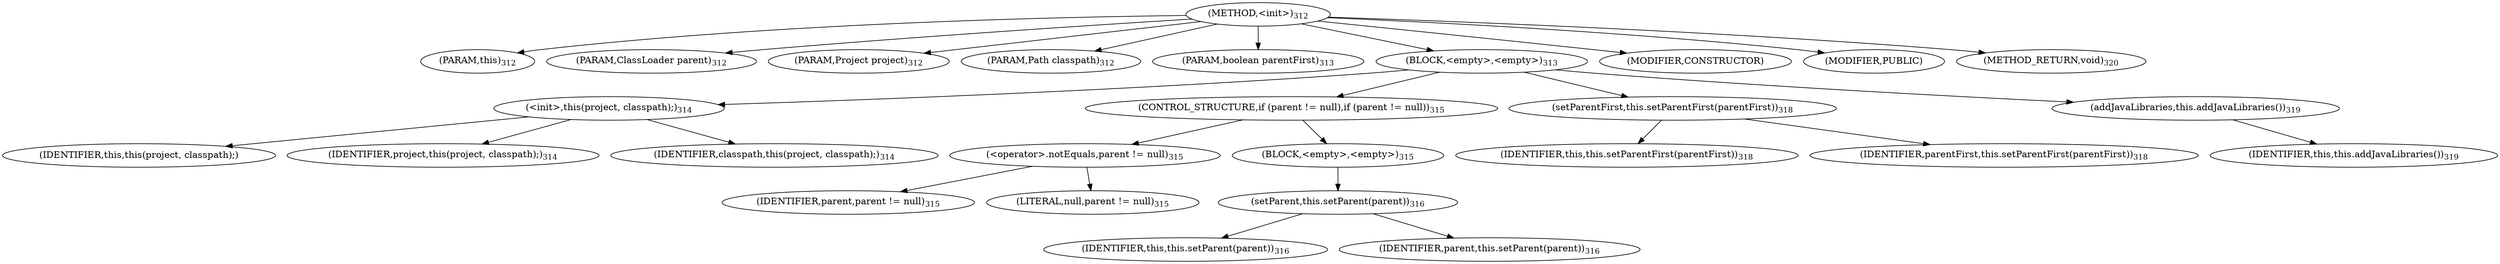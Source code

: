 digraph "&lt;init&gt;" {  
"492" [label = <(METHOD,&lt;init&gt;)<SUB>312</SUB>> ]
"38" [label = <(PARAM,this)<SUB>312</SUB>> ]
"493" [label = <(PARAM,ClassLoader parent)<SUB>312</SUB>> ]
"494" [label = <(PARAM,Project project)<SUB>312</SUB>> ]
"495" [label = <(PARAM,Path classpath)<SUB>312</SUB>> ]
"496" [label = <(PARAM,boolean parentFirst)<SUB>313</SUB>> ]
"497" [label = <(BLOCK,&lt;empty&gt;,&lt;empty&gt;)<SUB>313</SUB>> ]
"498" [label = <(&lt;init&gt;,this(project, classpath);)<SUB>314</SUB>> ]
"37" [label = <(IDENTIFIER,this,this(project, classpath);)> ]
"499" [label = <(IDENTIFIER,project,this(project, classpath);)<SUB>314</SUB>> ]
"500" [label = <(IDENTIFIER,classpath,this(project, classpath);)<SUB>314</SUB>> ]
"501" [label = <(CONTROL_STRUCTURE,if (parent != null),if (parent != null))<SUB>315</SUB>> ]
"502" [label = <(&lt;operator&gt;.notEquals,parent != null)<SUB>315</SUB>> ]
"503" [label = <(IDENTIFIER,parent,parent != null)<SUB>315</SUB>> ]
"504" [label = <(LITERAL,null,parent != null)<SUB>315</SUB>> ]
"505" [label = <(BLOCK,&lt;empty&gt;,&lt;empty&gt;)<SUB>315</SUB>> ]
"506" [label = <(setParent,this.setParent(parent))<SUB>316</SUB>> ]
"39" [label = <(IDENTIFIER,this,this.setParent(parent))<SUB>316</SUB>> ]
"507" [label = <(IDENTIFIER,parent,this.setParent(parent))<SUB>316</SUB>> ]
"508" [label = <(setParentFirst,this.setParentFirst(parentFirst))<SUB>318</SUB>> ]
"40" [label = <(IDENTIFIER,this,this.setParentFirst(parentFirst))<SUB>318</SUB>> ]
"509" [label = <(IDENTIFIER,parentFirst,this.setParentFirst(parentFirst))<SUB>318</SUB>> ]
"510" [label = <(addJavaLibraries,this.addJavaLibraries())<SUB>319</SUB>> ]
"41" [label = <(IDENTIFIER,this,this.addJavaLibraries())<SUB>319</SUB>> ]
"511" [label = <(MODIFIER,CONSTRUCTOR)> ]
"512" [label = <(MODIFIER,PUBLIC)> ]
"513" [label = <(METHOD_RETURN,void)<SUB>320</SUB>> ]
  "492" -> "38" 
  "492" -> "493" 
  "492" -> "494" 
  "492" -> "495" 
  "492" -> "496" 
  "492" -> "497" 
  "492" -> "511" 
  "492" -> "512" 
  "492" -> "513" 
  "497" -> "498" 
  "497" -> "501" 
  "497" -> "508" 
  "497" -> "510" 
  "498" -> "37" 
  "498" -> "499" 
  "498" -> "500" 
  "501" -> "502" 
  "501" -> "505" 
  "502" -> "503" 
  "502" -> "504" 
  "505" -> "506" 
  "506" -> "39" 
  "506" -> "507" 
  "508" -> "40" 
  "508" -> "509" 
  "510" -> "41" 
}
